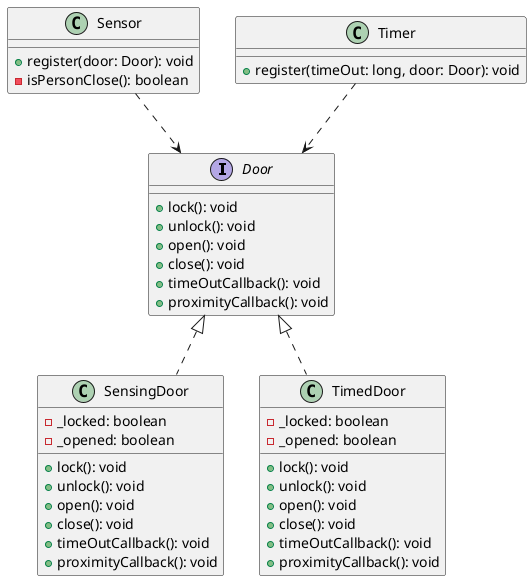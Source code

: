 @startuml

interface Door {
    + lock(): void
    + unlock(): void
    + open(): void
    + close(): void
    + timeOutCallback(): void
    + proximityCallback(): void
}

class SensingDoor {
    - _locked: boolean
    - _opened: boolean
    + lock(): void
    + unlock(): void
    + open(): void
    + close(): void
    + timeOutCallback(): void
    + proximityCallback(): void
}

class TimedDoor {
    - _locked: boolean
    - _opened: boolean
    + lock(): void
    + unlock(): void
    + open(): void
    + close(): void
    + timeOutCallback(): void
    + proximityCallback(): void
}

class Sensor {
    + register(door: Door): void
    - isPersonClose(): boolean
}

class Timer {
    + register(timeOut: long, door: Door): void
}

Door <|.. SensingDoor
Door <|.. TimedDoor
Sensor ..>Door
Timer..>Door

@enduml
